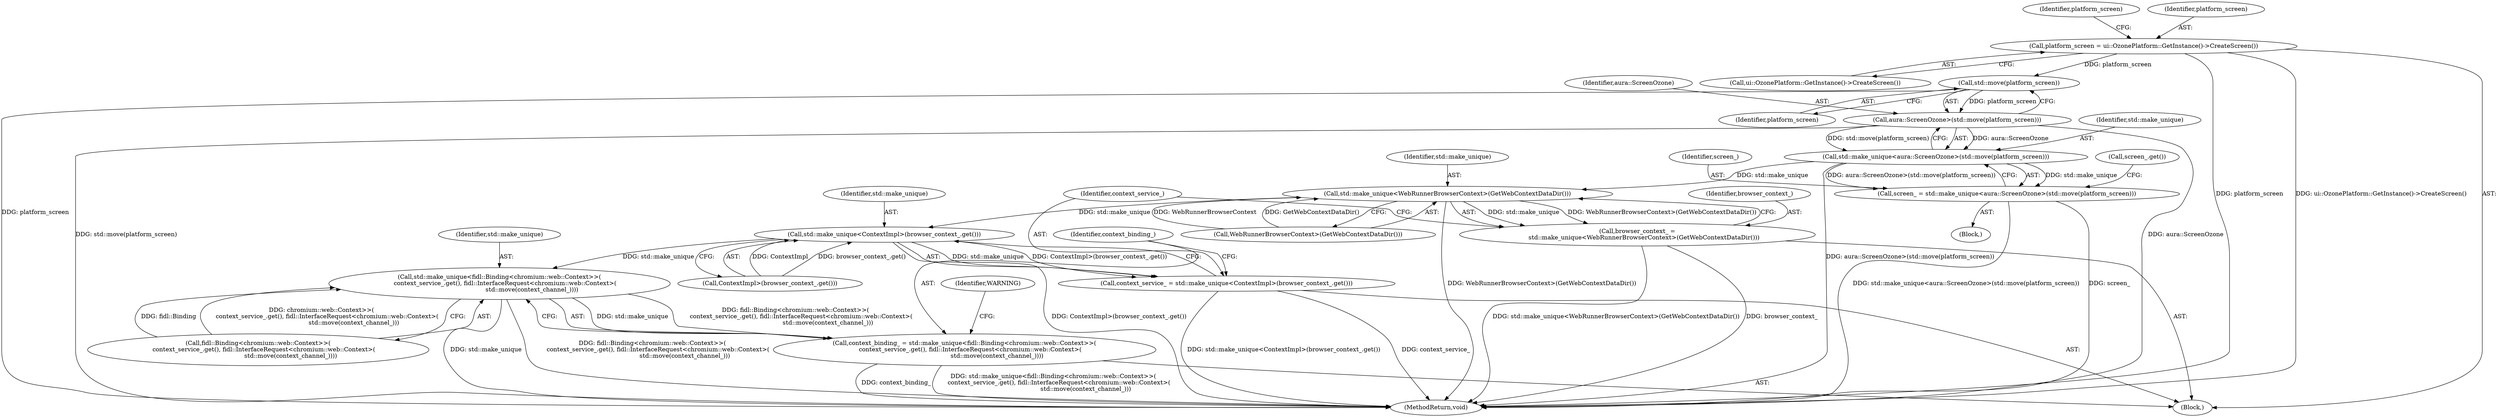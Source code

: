 digraph "0_Chrome_6a60f01228557982e6508c5919cc21fcfddf110b_8@API" {
"1000119" [label="(Call,std::move(platform_screen))"];
"1000107" [label="(Call,platform_screen = ui::OzonePlatform::GetInstance()->CreateScreen())"];
"1000117" [label="(Call,aura::ScreenOzone>(std::move(platform_screen)))"];
"1000115" [label="(Call,std::make_unique<aura::ScreenOzone>(std::move(platform_screen)))"];
"1000113" [label="(Call,screen_ = std::make_unique<aura::ScreenOzone>(std::move(platform_screen)))"];
"1000130" [label="(Call,std::make_unique<WebRunnerBrowserContext>(GetWebContextDataDir()))"];
"1000128" [label="(Call,browser_context_ =\n       std::make_unique<WebRunnerBrowserContext>(GetWebContextDataDir()))"];
"1000137" [label="(Call,std::make_unique<ContextImpl>(browser_context_.get()))"];
"1000135" [label="(Call,context_service_ = std::make_unique<ContextImpl>(browser_context_.get()))"];
"1000144" [label="(Call,std::make_unique<fidl::Binding<chromium::web::Context>>(\n      context_service_.get(), fidl::InterfaceRequest<chromium::web::Context>(\n                                  std::move(context_channel_))))"];
"1000142" [label="(Call,context_binding_ = std::make_unique<fidl::Binding<chromium::web::Context>>(\n      context_service_.get(), fidl::InterfaceRequest<chromium::web::Context>(\n                                  std::move(context_channel_))))"];
"1000128" [label="(Call,browser_context_ =\n       std::make_unique<WebRunnerBrowserContext>(GetWebContextDataDir()))"];
"1000137" [label="(Call,std::make_unique<ContextImpl>(browser_context_.get()))"];
"1000113" [label="(Call,screen_ = std::make_unique<aura::ScreenOzone>(std::move(platform_screen)))"];
"1000142" [label="(Call,context_binding_ = std::make_unique<fidl::Binding<chromium::web::Context>>(\n      context_service_.get(), fidl::InterfaceRequest<chromium::web::Context>(\n                                  std::move(context_channel_))))"];
"1000112" [label="(Block,)"];
"1000107" [label="(Call,platform_screen = ui::OzonePlatform::GetInstance()->CreateScreen())"];
"1000119" [label="(Call,std::move(platform_screen))"];
"1000116" [label="(Identifier,std::make_unique)"];
"1000130" [label="(Call,std::make_unique<WebRunnerBrowserContext>(GetWebContextDataDir()))"];
"1000124" [label="(Call,screen_.get())"];
"1000131" [label="(Identifier,std::make_unique)"];
"1000109" [label="(Call,ui::OzonePlatform::GetInstance()->CreateScreen())"];
"1000118" [label="(Identifier,aura::ScreenOzone)"];
"1000102" [label="(Block,)"];
"1000132" [label="(Call,WebRunnerBrowserContext>(GetWebContextDataDir()))"];
"1000161" [label="(Identifier,WARNING)"];
"1000120" [label="(Identifier,platform_screen)"];
"1000111" [label="(Identifier,platform_screen)"];
"1000115" [label="(Call,std::make_unique<aura::ScreenOzone>(std::move(platform_screen)))"];
"1000139" [label="(Call,ContextImpl>(browser_context_.get()))"];
"1000165" [label="(MethodReturn,void)"];
"1000145" [label="(Identifier,std::make_unique)"];
"1000136" [label="(Identifier,context_service_)"];
"1000117" [label="(Call,aura::ScreenOzone>(std::move(platform_screen)))"];
"1000143" [label="(Identifier,context_binding_)"];
"1000129" [label="(Identifier,browser_context_)"];
"1000144" [label="(Call,std::make_unique<fidl::Binding<chromium::web::Context>>(\n      context_service_.get(), fidl::InterfaceRequest<chromium::web::Context>(\n                                  std::move(context_channel_))))"];
"1000114" [label="(Identifier,screen_)"];
"1000135" [label="(Call,context_service_ = std::make_unique<ContextImpl>(browser_context_.get()))"];
"1000146" [label="(Call,fidl::Binding<chromium::web::Context>>(\n      context_service_.get(), fidl::InterfaceRequest<chromium::web::Context>(\n                                  std::move(context_channel_))))"];
"1000108" [label="(Identifier,platform_screen)"];
"1000138" [label="(Identifier,std::make_unique)"];
"1000119" -> "1000117"  [label="AST: "];
"1000119" -> "1000120"  [label="CFG: "];
"1000120" -> "1000119"  [label="AST: "];
"1000117" -> "1000119"  [label="CFG: "];
"1000119" -> "1000165"  [label="DDG: platform_screen"];
"1000119" -> "1000117"  [label="DDG: platform_screen"];
"1000107" -> "1000119"  [label="DDG: platform_screen"];
"1000107" -> "1000102"  [label="AST: "];
"1000107" -> "1000109"  [label="CFG: "];
"1000108" -> "1000107"  [label="AST: "];
"1000109" -> "1000107"  [label="AST: "];
"1000111" -> "1000107"  [label="CFG: "];
"1000107" -> "1000165"  [label="DDG: platform_screen"];
"1000107" -> "1000165"  [label="DDG: ui::OzonePlatform::GetInstance()->CreateScreen()"];
"1000117" -> "1000115"  [label="AST: "];
"1000118" -> "1000117"  [label="AST: "];
"1000115" -> "1000117"  [label="CFG: "];
"1000117" -> "1000165"  [label="DDG: aura::ScreenOzone"];
"1000117" -> "1000165"  [label="DDG: std::move(platform_screen)"];
"1000117" -> "1000115"  [label="DDG: aura::ScreenOzone"];
"1000117" -> "1000115"  [label="DDG: std::move(platform_screen)"];
"1000115" -> "1000113"  [label="AST: "];
"1000116" -> "1000115"  [label="AST: "];
"1000113" -> "1000115"  [label="CFG: "];
"1000115" -> "1000165"  [label="DDG: aura::ScreenOzone>(std::move(platform_screen))"];
"1000115" -> "1000113"  [label="DDG: std::make_unique"];
"1000115" -> "1000113"  [label="DDG: aura::ScreenOzone>(std::move(platform_screen))"];
"1000115" -> "1000130"  [label="DDG: std::make_unique"];
"1000113" -> "1000112"  [label="AST: "];
"1000114" -> "1000113"  [label="AST: "];
"1000124" -> "1000113"  [label="CFG: "];
"1000113" -> "1000165"  [label="DDG: std::make_unique<aura::ScreenOzone>(std::move(platform_screen))"];
"1000113" -> "1000165"  [label="DDG: screen_"];
"1000130" -> "1000128"  [label="AST: "];
"1000130" -> "1000132"  [label="CFG: "];
"1000131" -> "1000130"  [label="AST: "];
"1000132" -> "1000130"  [label="AST: "];
"1000128" -> "1000130"  [label="CFG: "];
"1000130" -> "1000165"  [label="DDG: WebRunnerBrowserContext>(GetWebContextDataDir())"];
"1000130" -> "1000128"  [label="DDG: std::make_unique"];
"1000130" -> "1000128"  [label="DDG: WebRunnerBrowserContext>(GetWebContextDataDir())"];
"1000132" -> "1000130"  [label="DDG: WebRunnerBrowserContext"];
"1000132" -> "1000130"  [label="DDG: GetWebContextDataDir()"];
"1000130" -> "1000137"  [label="DDG: std::make_unique"];
"1000128" -> "1000102"  [label="AST: "];
"1000129" -> "1000128"  [label="AST: "];
"1000136" -> "1000128"  [label="CFG: "];
"1000128" -> "1000165"  [label="DDG: std::make_unique<WebRunnerBrowserContext>(GetWebContextDataDir())"];
"1000128" -> "1000165"  [label="DDG: browser_context_"];
"1000137" -> "1000135"  [label="AST: "];
"1000137" -> "1000139"  [label="CFG: "];
"1000138" -> "1000137"  [label="AST: "];
"1000139" -> "1000137"  [label="AST: "];
"1000135" -> "1000137"  [label="CFG: "];
"1000137" -> "1000165"  [label="DDG: ContextImpl>(browser_context_.get())"];
"1000137" -> "1000135"  [label="DDG: std::make_unique"];
"1000137" -> "1000135"  [label="DDG: ContextImpl>(browser_context_.get())"];
"1000139" -> "1000137"  [label="DDG: ContextImpl"];
"1000139" -> "1000137"  [label="DDG: browser_context_.get()"];
"1000137" -> "1000144"  [label="DDG: std::make_unique"];
"1000135" -> "1000102"  [label="AST: "];
"1000136" -> "1000135"  [label="AST: "];
"1000143" -> "1000135"  [label="CFG: "];
"1000135" -> "1000165"  [label="DDG: context_service_"];
"1000135" -> "1000165"  [label="DDG: std::make_unique<ContextImpl>(browser_context_.get())"];
"1000144" -> "1000142"  [label="AST: "];
"1000144" -> "1000146"  [label="CFG: "];
"1000145" -> "1000144"  [label="AST: "];
"1000146" -> "1000144"  [label="AST: "];
"1000142" -> "1000144"  [label="CFG: "];
"1000144" -> "1000165"  [label="DDG: std::make_unique"];
"1000144" -> "1000165"  [label="DDG: fidl::Binding<chromium::web::Context>>(\n      context_service_.get(), fidl::InterfaceRequest<chromium::web::Context>(\n                                  std::move(context_channel_)))"];
"1000144" -> "1000142"  [label="DDG: std::make_unique"];
"1000144" -> "1000142"  [label="DDG: fidl::Binding<chromium::web::Context>>(\n      context_service_.get(), fidl::InterfaceRequest<chromium::web::Context>(\n                                  std::move(context_channel_)))"];
"1000146" -> "1000144"  [label="DDG: fidl::Binding"];
"1000146" -> "1000144"  [label="DDG: chromium::web::Context>>(\n      context_service_.get(), fidl::InterfaceRequest<chromium::web::Context>(\n                                  std::move(context_channel_)))"];
"1000142" -> "1000102"  [label="AST: "];
"1000143" -> "1000142"  [label="AST: "];
"1000161" -> "1000142"  [label="CFG: "];
"1000142" -> "1000165"  [label="DDG: std::make_unique<fidl::Binding<chromium::web::Context>>(\n      context_service_.get(), fidl::InterfaceRequest<chromium::web::Context>(\n                                  std::move(context_channel_)))"];
"1000142" -> "1000165"  [label="DDG: context_binding_"];
}
